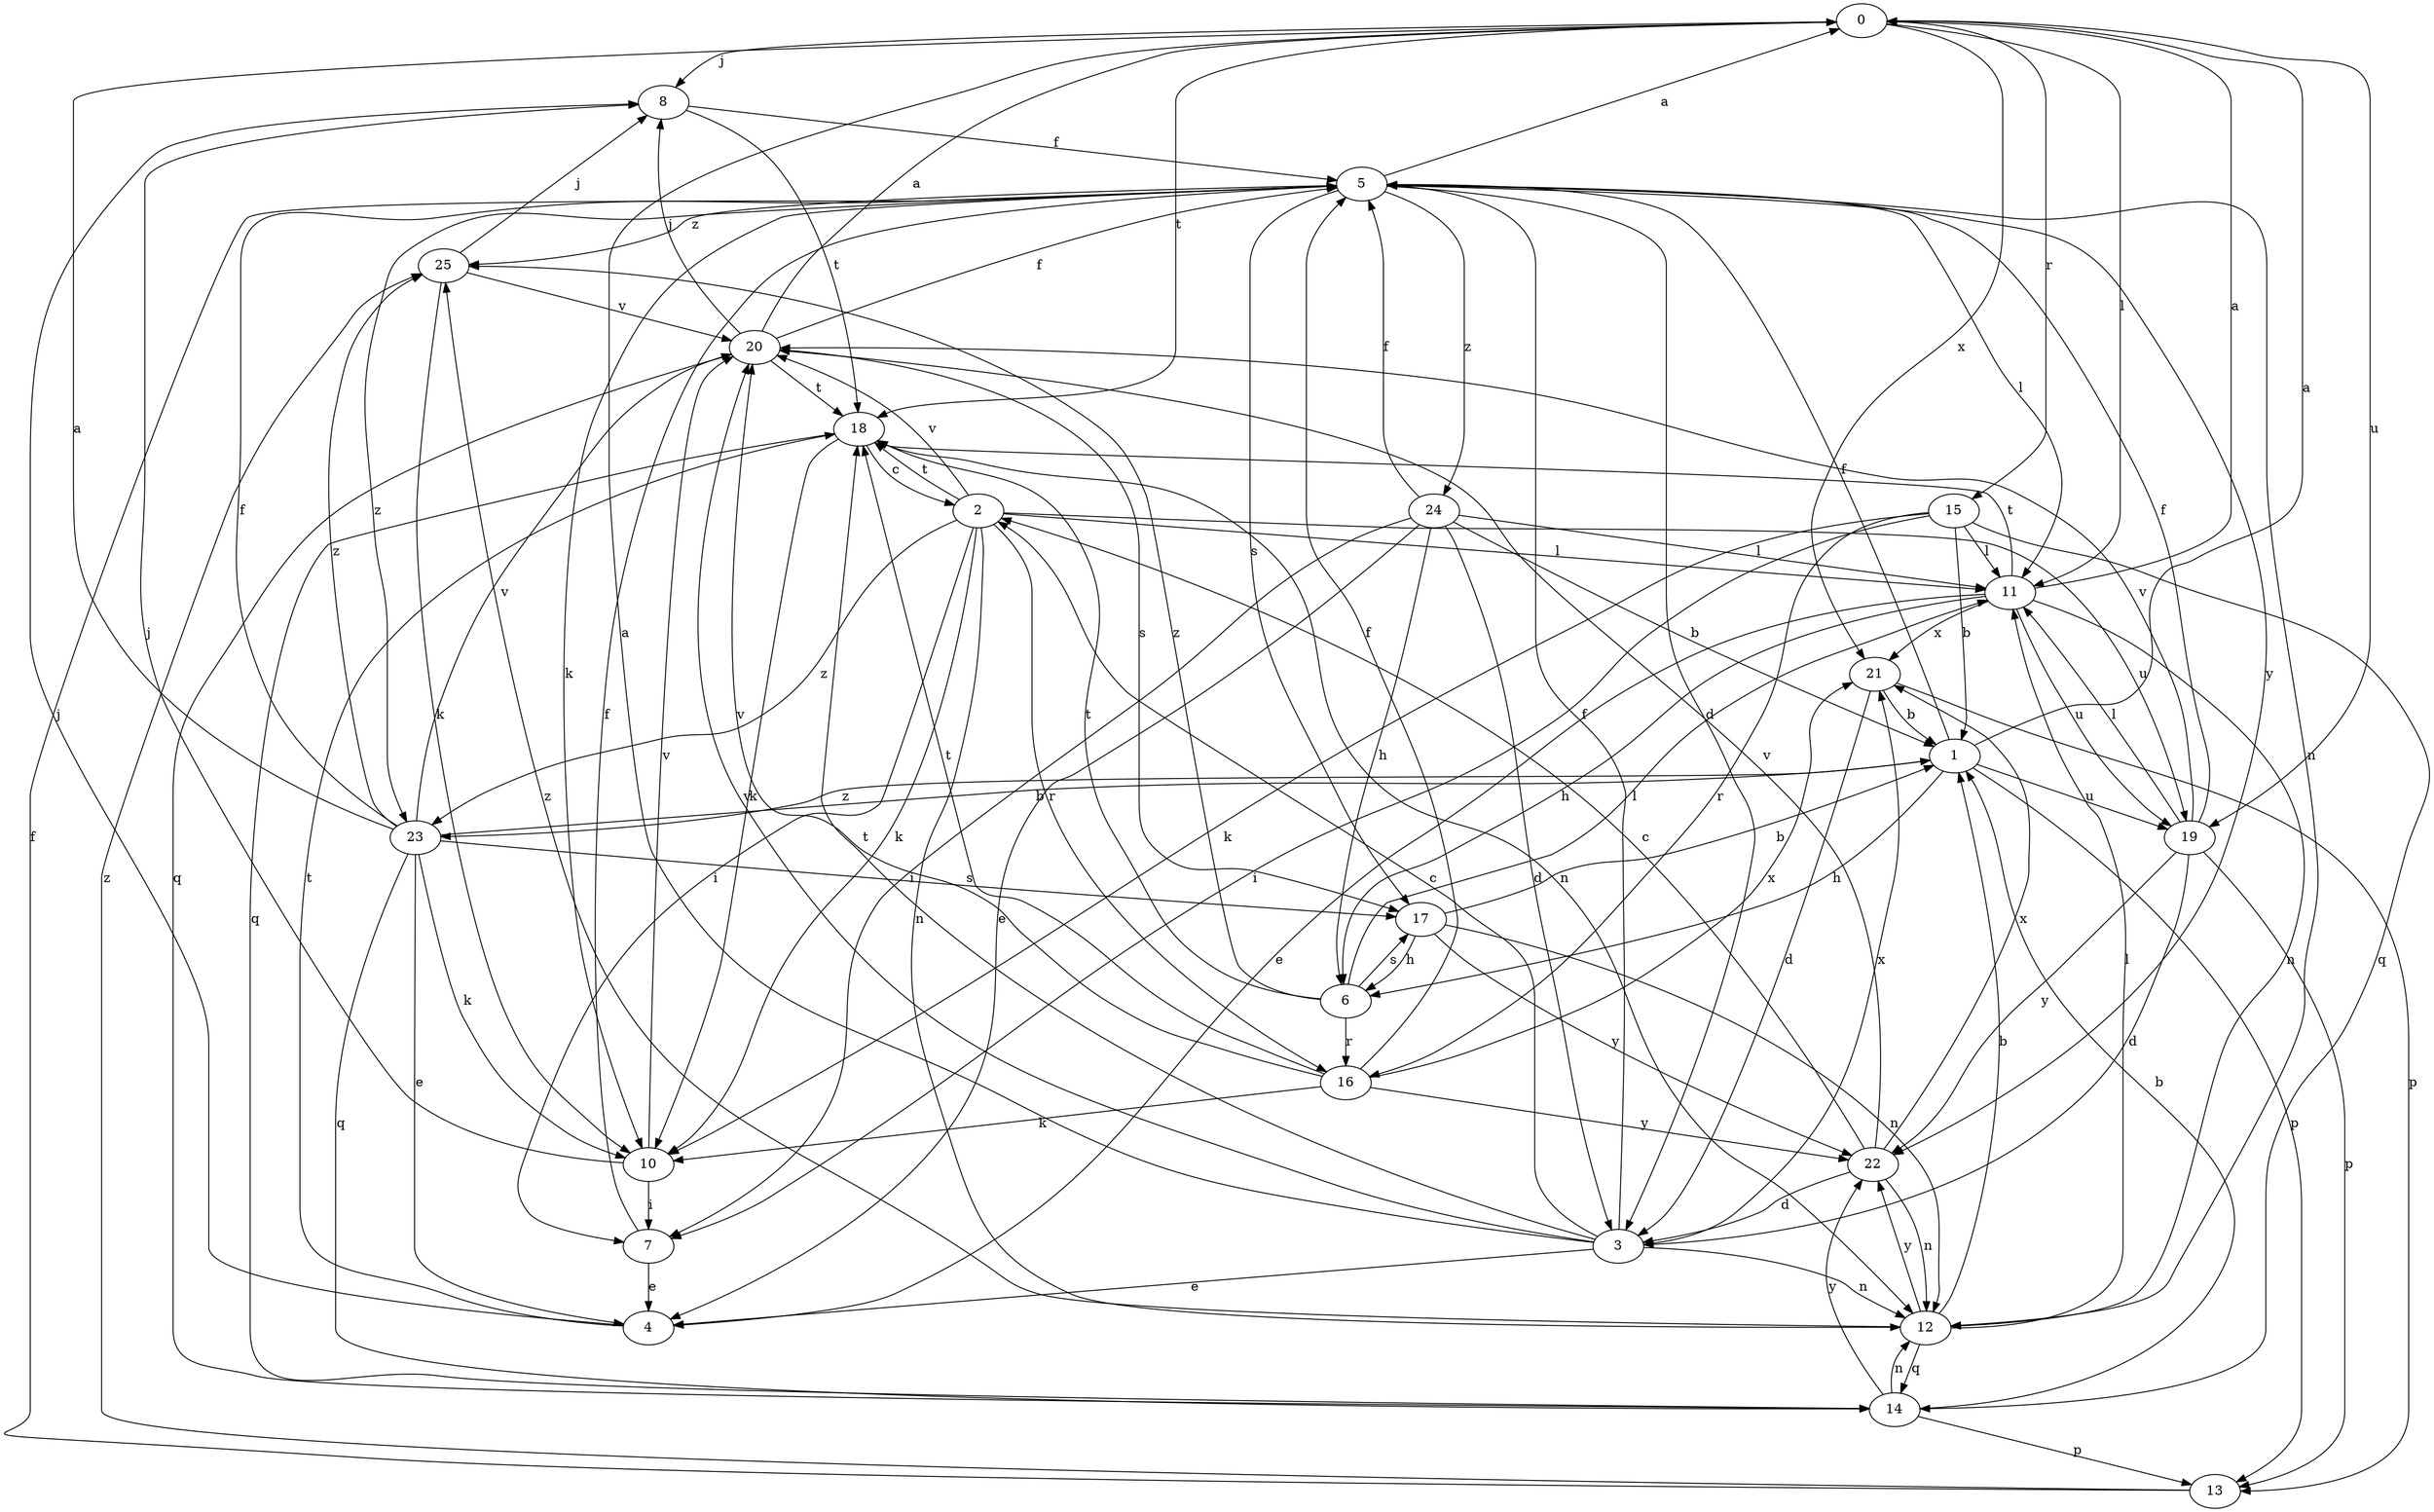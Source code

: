 strict digraph  {
0;
1;
2;
3;
4;
5;
6;
7;
8;
10;
11;
12;
13;
14;
15;
16;
17;
18;
19;
20;
21;
22;
23;
24;
25;
0 -> 8  [label=j];
0 -> 11  [label=l];
0 -> 15  [label=r];
0 -> 18  [label=t];
0 -> 19  [label=u];
0 -> 21  [label=x];
1 -> 0  [label=a];
1 -> 5  [label=f];
1 -> 6  [label=h];
1 -> 13  [label=p];
1 -> 19  [label=u];
1 -> 23  [label=z];
2 -> 7  [label=i];
2 -> 10  [label=k];
2 -> 11  [label=l];
2 -> 12  [label=n];
2 -> 16  [label=r];
2 -> 18  [label=t];
2 -> 19  [label=u];
2 -> 20  [label=v];
2 -> 23  [label=z];
3 -> 0  [label=a];
3 -> 2  [label=c];
3 -> 4  [label=e];
3 -> 5  [label=f];
3 -> 12  [label=n];
3 -> 18  [label=t];
3 -> 20  [label=v];
3 -> 21  [label=x];
4 -> 8  [label=j];
4 -> 18  [label=t];
5 -> 0  [label=a];
5 -> 3  [label=d];
5 -> 10  [label=k];
5 -> 11  [label=l];
5 -> 12  [label=n];
5 -> 17  [label=s];
5 -> 22  [label=y];
5 -> 23  [label=z];
5 -> 24  [label=z];
5 -> 25  [label=z];
6 -> 11  [label=l];
6 -> 16  [label=r];
6 -> 17  [label=s];
6 -> 18  [label=t];
6 -> 25  [label=z];
7 -> 4  [label=e];
7 -> 5  [label=f];
8 -> 5  [label=f];
8 -> 18  [label=t];
10 -> 7  [label=i];
10 -> 8  [label=j];
10 -> 20  [label=v];
11 -> 0  [label=a];
11 -> 4  [label=e];
11 -> 6  [label=h];
11 -> 12  [label=n];
11 -> 18  [label=t];
11 -> 19  [label=u];
11 -> 21  [label=x];
12 -> 1  [label=b];
12 -> 11  [label=l];
12 -> 14  [label=q];
12 -> 22  [label=y];
12 -> 25  [label=z];
13 -> 5  [label=f];
13 -> 25  [label=z];
14 -> 1  [label=b];
14 -> 12  [label=n];
14 -> 13  [label=p];
14 -> 22  [label=y];
15 -> 1  [label=b];
15 -> 7  [label=i];
15 -> 10  [label=k];
15 -> 11  [label=l];
15 -> 14  [label=q];
15 -> 16  [label=r];
16 -> 5  [label=f];
16 -> 10  [label=k];
16 -> 18  [label=t];
16 -> 20  [label=v];
16 -> 21  [label=x];
16 -> 22  [label=y];
17 -> 1  [label=b];
17 -> 6  [label=h];
17 -> 12  [label=n];
17 -> 22  [label=y];
18 -> 2  [label=c];
18 -> 10  [label=k];
18 -> 12  [label=n];
18 -> 14  [label=q];
19 -> 3  [label=d];
19 -> 5  [label=f];
19 -> 11  [label=l];
19 -> 13  [label=p];
19 -> 20  [label=v];
19 -> 22  [label=y];
20 -> 0  [label=a];
20 -> 5  [label=f];
20 -> 8  [label=j];
20 -> 14  [label=q];
20 -> 17  [label=s];
20 -> 18  [label=t];
21 -> 1  [label=b];
21 -> 3  [label=d];
21 -> 13  [label=p];
22 -> 2  [label=c];
22 -> 3  [label=d];
22 -> 12  [label=n];
22 -> 20  [label=v];
22 -> 21  [label=x];
23 -> 0  [label=a];
23 -> 1  [label=b];
23 -> 4  [label=e];
23 -> 5  [label=f];
23 -> 10  [label=k];
23 -> 14  [label=q];
23 -> 17  [label=s];
23 -> 20  [label=v];
23 -> 25  [label=z];
24 -> 1  [label=b];
24 -> 3  [label=d];
24 -> 4  [label=e];
24 -> 5  [label=f];
24 -> 6  [label=h];
24 -> 7  [label=i];
24 -> 11  [label=l];
25 -> 8  [label=j];
25 -> 10  [label=k];
25 -> 20  [label=v];
}
